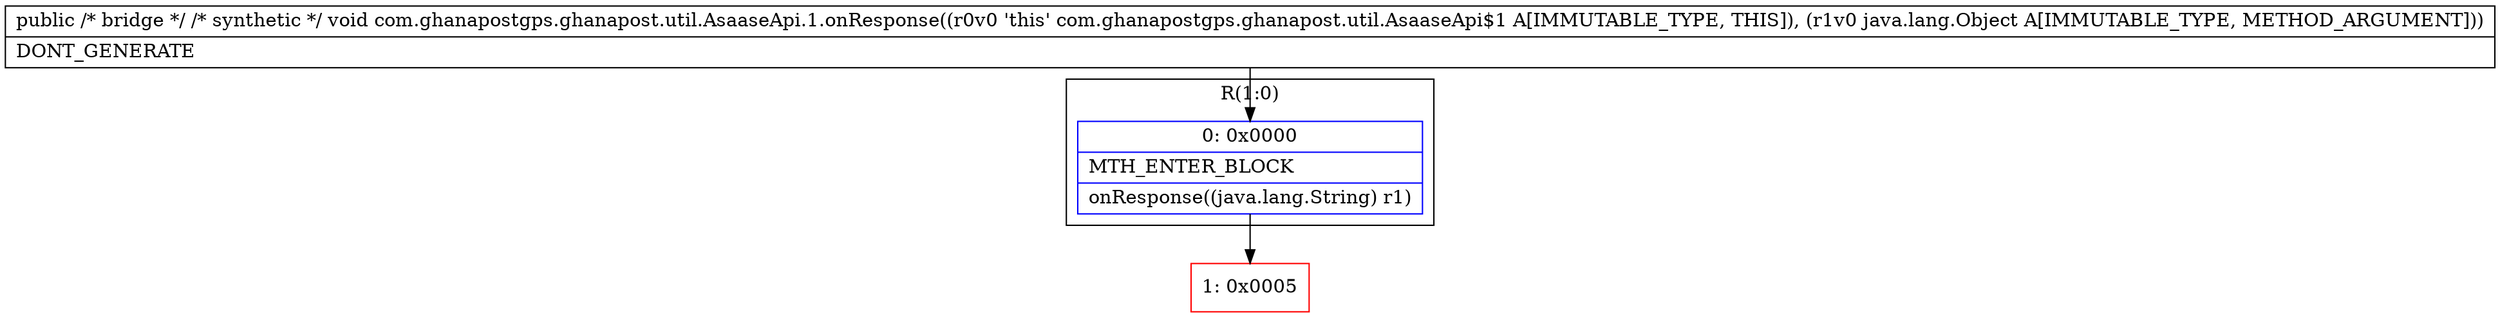 digraph "CFG forcom.ghanapostgps.ghanapost.util.AsaaseApi.1.onResponse(Ljava\/lang\/Object;)V" {
subgraph cluster_Region_792319379 {
label = "R(1:0)";
node [shape=record,color=blue];
Node_0 [shape=record,label="{0\:\ 0x0000|MTH_ENTER_BLOCK\l|onResponse((java.lang.String) r1)\l}"];
}
Node_1 [shape=record,color=red,label="{1\:\ 0x0005}"];
MethodNode[shape=record,label="{public \/* bridge *\/ \/* synthetic *\/ void com.ghanapostgps.ghanapost.util.AsaaseApi.1.onResponse((r0v0 'this' com.ghanapostgps.ghanapost.util.AsaaseApi$1 A[IMMUTABLE_TYPE, THIS]), (r1v0 java.lang.Object A[IMMUTABLE_TYPE, METHOD_ARGUMENT]))  | DONT_GENERATE\l}"];
MethodNode -> Node_0;
Node_0 -> Node_1;
}

